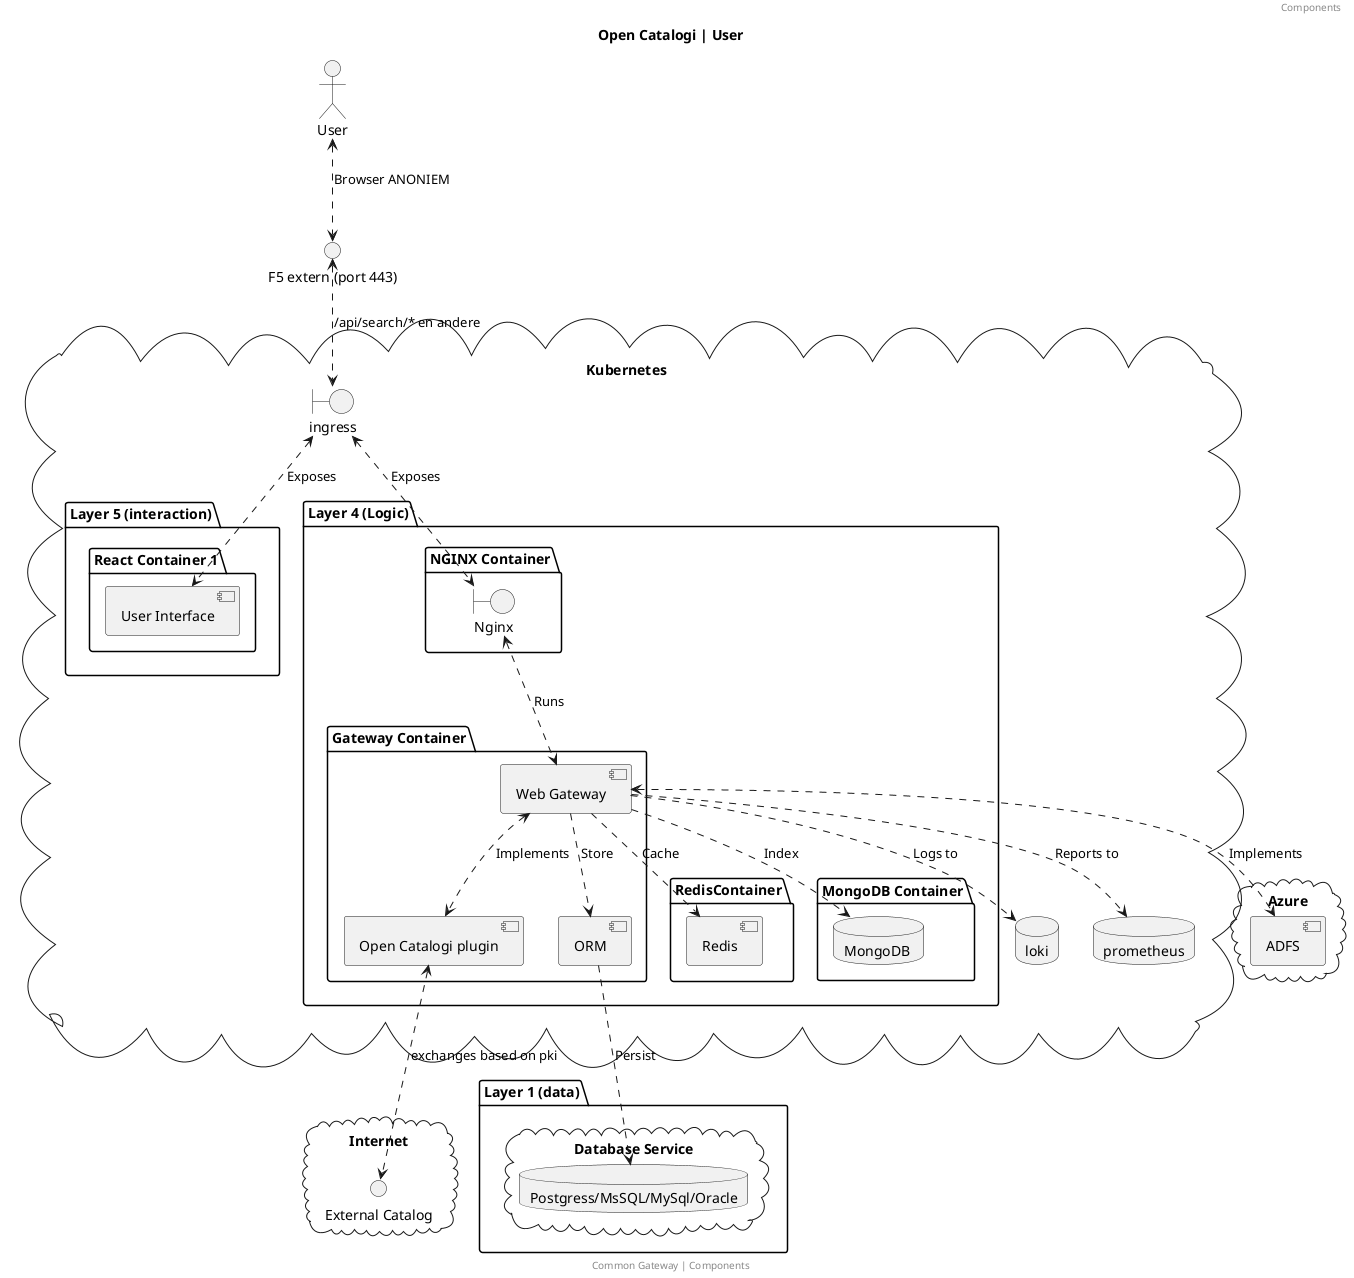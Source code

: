 @startuml
title: Open Catalogi | User
footer: Common Gateway | Components
header: Components

actor "User" as user
interface "F5 extern (port 443)" as f5extern

cloud "Azure"{
 [ADFS]  as identity
}

cloud "Internet"{
interface "External Catalog" as externalCatalog
}


cloud "Kubernetes"{

boundary "ingress" as ingress
database loki
database prometheus

package "Layer 5 (interaction)" {
package "React Container 1" {
 [User Interface]  as ui
}
}


package "Layer 4 (Logic)" {
package "NGINX Container" {
 boundary "Nginx" as Nginx
}

package "Gateway Container" {
 [Open Catalogi plugin] as Plugins
 [Web Gateway] as Gateway
 [ORM] as ORM
}

package "RedisContainer" {
 [Redis] as Redis
}


package "MongoDB Container" {
 database  "MongoDB " as MognoDB
}
}

}

package "Layer 1 (data)" {
cloud "Database Service"{
 database  "Postgress/MsSQL/MySql/Oracle" as db
}
}

user <..> f5extern: Browser ANONIEM
f5extern <..> ingress: /api/search/* en andere

ingress <..> ui: Exposes
ingress <..> Nginx: Exposes
Nginx  <..> Gateway: Runs
Gateway <..> Plugins: Implements
Gateway <..> identity: Implements
Gateway ..> loki: Logs to
Gateway ..> prometheus: Reports to
Plugins <..> externalCatalog: exchanges based on pki
Gateway ..> MognoDB: Index
Gateway ..> Redis: Cache
Gateway ..> ORM: Store
ORM  ..> db: Persist
@enduml
